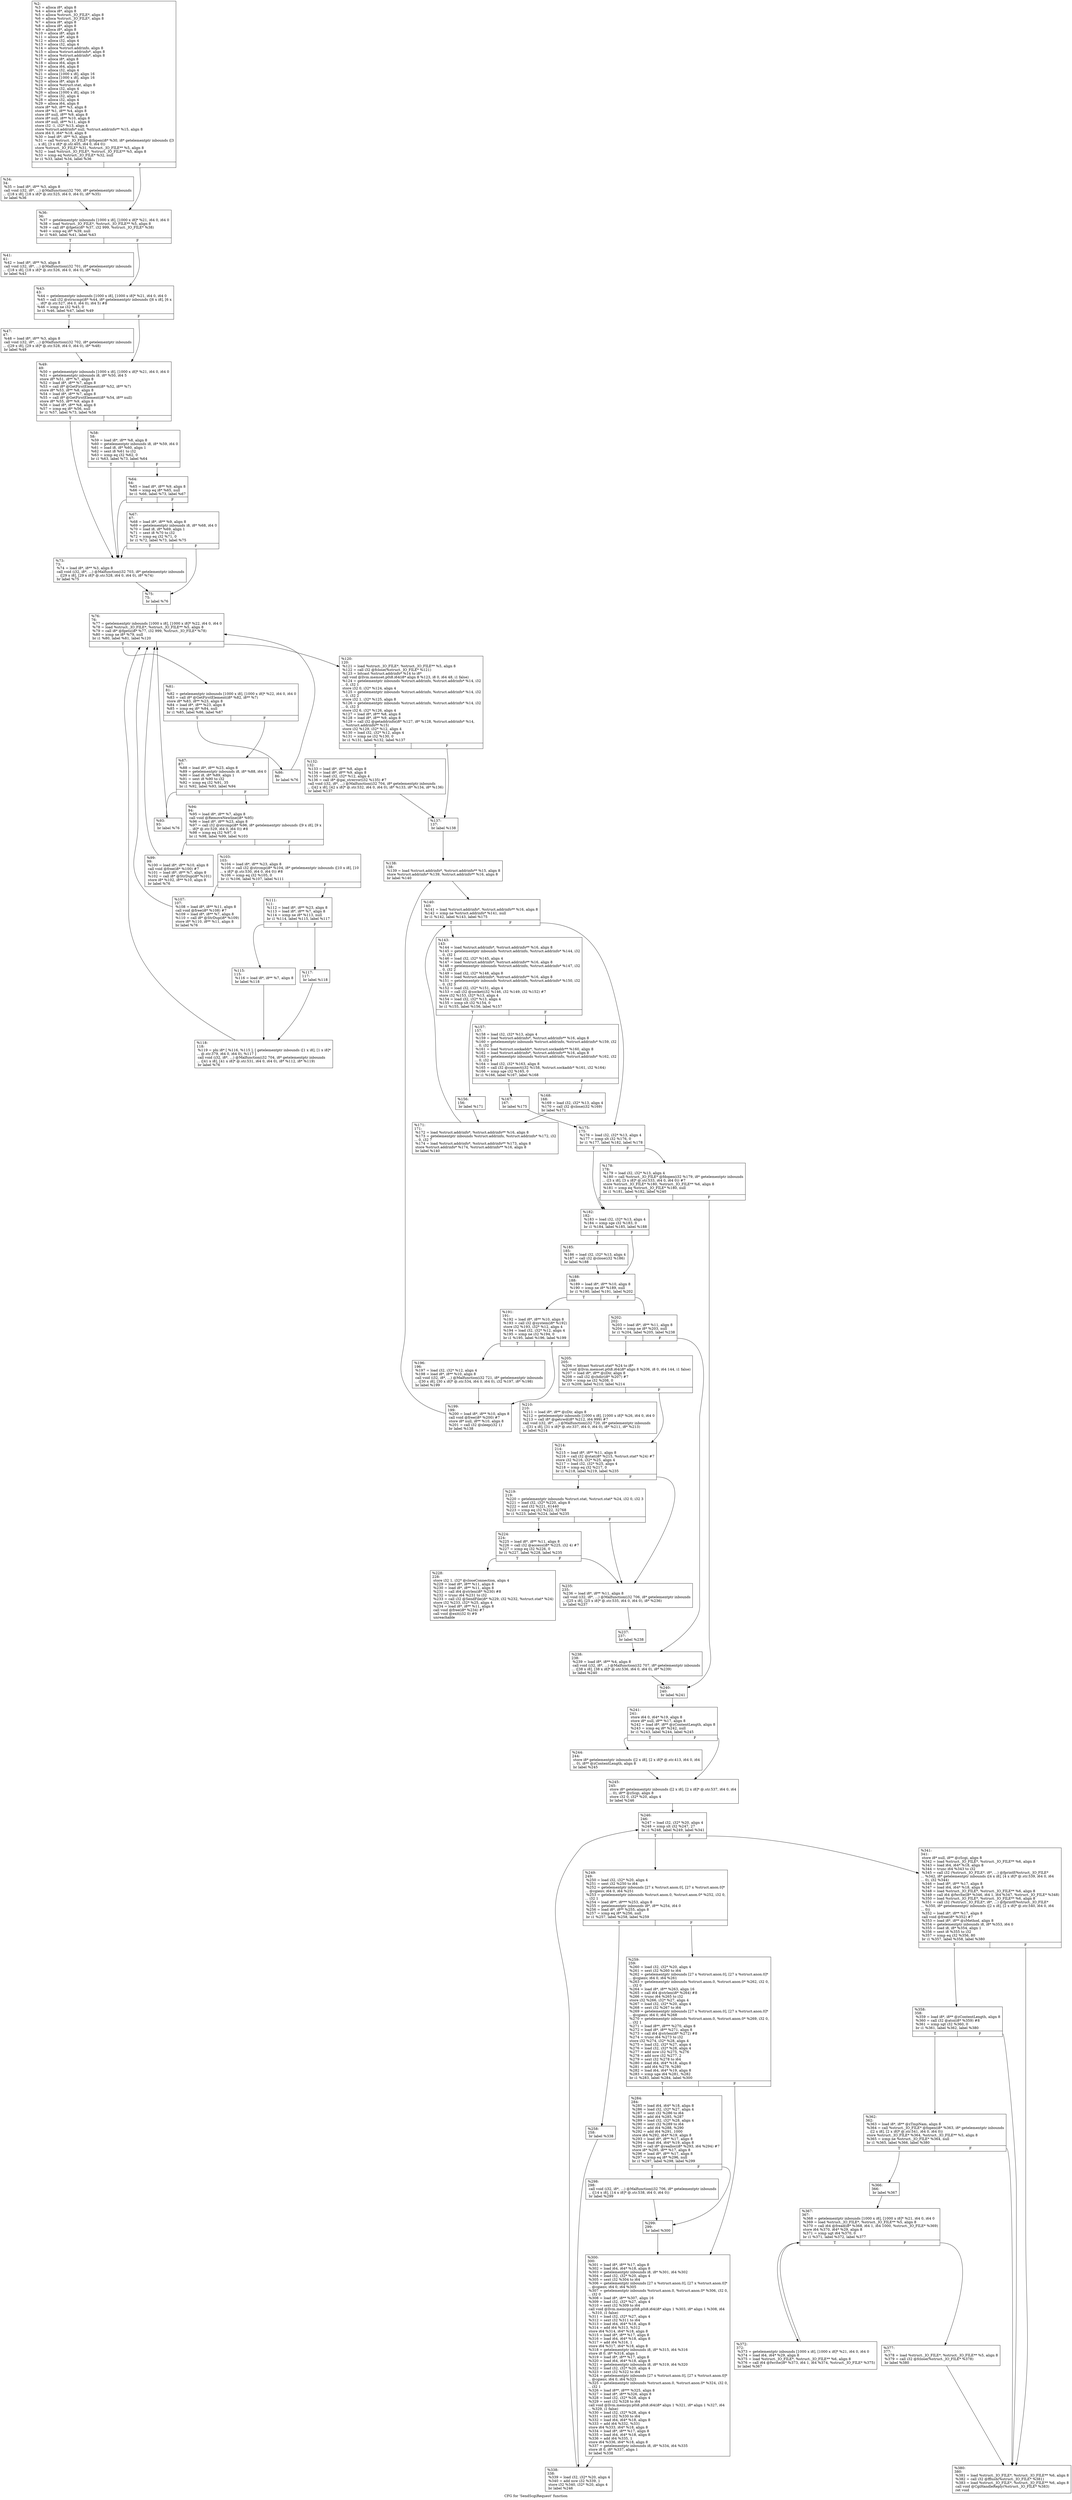 digraph "CFG for 'SendScgiRequest' function" {
	label="CFG for 'SendScgiRequest' function";

	Node0x1702400 [shape=record,label="{%2:\l  %3 = alloca i8*, align 8\l  %4 = alloca i8*, align 8\l  %5 = alloca %struct._IO_FILE*, align 8\l  %6 = alloca %struct._IO_FILE*, align 8\l  %7 = alloca i8*, align 8\l  %8 = alloca i8*, align 8\l  %9 = alloca i8*, align 8\l  %10 = alloca i8*, align 8\l  %11 = alloca i8*, align 8\l  %12 = alloca i32, align 4\l  %13 = alloca i32, align 4\l  %14 = alloca %struct.addrinfo, align 8\l  %15 = alloca %struct.addrinfo*, align 8\l  %16 = alloca %struct.addrinfo*, align 8\l  %17 = alloca i8*, align 8\l  %18 = alloca i64, align 8\l  %19 = alloca i64, align 8\l  %20 = alloca i32, align 4\l  %21 = alloca [1000 x i8], align 16\l  %22 = alloca [1000 x i8], align 16\l  %23 = alloca i8*, align 8\l  %24 = alloca %struct.stat, align 8\l  %25 = alloca i32, align 4\l  %26 = alloca [1000 x i8], align 16\l  %27 = alloca i32, align 4\l  %28 = alloca i32, align 4\l  %29 = alloca i64, align 8\l  store i8* %0, i8** %3, align 8\l  store i8* %1, i8** %4, align 8\l  store i8* null, i8** %9, align 8\l  store i8* null, i8** %10, align 8\l  store i8* null, i8** %11, align 8\l  store i32 -1, i32* %13, align 4\l  store %struct.addrinfo* null, %struct.addrinfo** %15, align 8\l  store i64 0, i64* %18, align 8\l  %30 = load i8*, i8** %3, align 8\l  %31 = call %struct._IO_FILE* @fopen(i8* %30, i8* getelementptr inbounds ([3\l... x i8], [3 x i8]* @.str.405, i64 0, i64 0))\l  store %struct._IO_FILE* %31, %struct._IO_FILE** %5, align 8\l  %32 = load %struct._IO_FILE*, %struct._IO_FILE** %5, align 8\l  %33 = icmp eq %struct._IO_FILE* %32, null\l  br i1 %33, label %34, label %36\l|{<s0>T|<s1>F}}"];
	Node0x1702400:s0 -> Node0x1708fc0;
	Node0x1702400:s1 -> Node0x1709010;
	Node0x1708fc0 [shape=record,label="{%34:\l34:                                               \l  %35 = load i8*, i8** %3, align 8\l  call void (i32, i8*, ...) @Malfunction(i32 700, i8* getelementptr inbounds\l... ([18 x i8], [18 x i8]* @.str.525, i64 0, i64 0), i8* %35)\l  br label %36\l}"];
	Node0x1708fc0 -> Node0x1709010;
	Node0x1709010 [shape=record,label="{%36:\l36:                                               \l  %37 = getelementptr inbounds [1000 x i8], [1000 x i8]* %21, i64 0, i64 0\l  %38 = load %struct._IO_FILE*, %struct._IO_FILE** %5, align 8\l  %39 = call i8* @fgets(i8* %37, i32 999, %struct._IO_FILE* %38)\l  %40 = icmp eq i8* %39, null\l  br i1 %40, label %41, label %43\l|{<s0>T|<s1>F}}"];
	Node0x1709010:s0 -> Node0x1709570;
	Node0x1709010:s1 -> Node0x17095c0;
	Node0x1709570 [shape=record,label="{%41:\l41:                                               \l  %42 = load i8*, i8** %3, align 8\l  call void (i32, i8*, ...) @Malfunction(i32 701, i8* getelementptr inbounds\l... ([18 x i8], [18 x i8]* @.str.526, i64 0, i64 0), i8* %42)\l  br label %43\l}"];
	Node0x1709570 -> Node0x17095c0;
	Node0x17095c0 [shape=record,label="{%43:\l43:                                               \l  %44 = getelementptr inbounds [1000 x i8], [1000 x i8]* %21, i64 0, i64 0\l  %45 = call i32 @strncmp(i8* %44, i8* getelementptr inbounds ([6 x i8], [6 x\l... i8]* @.str.527, i64 0, i64 0), i64 5) #8\l  %46 = icmp ne i32 %45, 0\l  br i1 %46, label %47, label %49\l|{<s0>T|<s1>F}}"];
	Node0x17095c0:s0 -> Node0x1709bc0;
	Node0x17095c0:s1 -> Node0x1709c10;
	Node0x1709bc0 [shape=record,label="{%47:\l47:                                               \l  %48 = load i8*, i8** %3, align 8\l  call void (i32, i8*, ...) @Malfunction(i32 702, i8* getelementptr inbounds\l... ([29 x i8], [29 x i8]* @.str.528, i64 0, i64 0), i8* %48)\l  br label %49\l}"];
	Node0x1709bc0 -> Node0x1709c10;
	Node0x1709c10 [shape=record,label="{%49:\l49:                                               \l  %50 = getelementptr inbounds [1000 x i8], [1000 x i8]* %21, i64 0, i64 0\l  %51 = getelementptr inbounds i8, i8* %50, i64 5\l  store i8* %51, i8** %7, align 8\l  %52 = load i8*, i8** %7, align 8\l  %53 = call i8* @GetFirstElement(i8* %52, i8** %7)\l  store i8* %53, i8** %8, align 8\l  %54 = load i8*, i8** %7, align 8\l  %55 = call i8* @GetFirstElement(i8* %54, i8** null)\l  store i8* %55, i8** %9, align 8\l  %56 = load i8*, i8** %8, align 8\l  %57 = icmp eq i8* %56, null\l  br i1 %57, label %73, label %58\l|{<s0>T|<s1>F}}"];
	Node0x1709c10:s0 -> Node0x170a570;
	Node0x1709c10:s1 -> Node0x170a5c0;
	Node0x170a5c0 [shape=record,label="{%58:\l58:                                               \l  %59 = load i8*, i8** %8, align 8\l  %60 = getelementptr inbounds i8, i8* %59, i64 0\l  %61 = load i8, i8* %60, align 1\l  %62 = sext i8 %61 to i32\l  %63 = icmp eq i32 %62, 0\l  br i1 %63, label %73, label %64\l|{<s0>T|<s1>F}}"];
	Node0x170a5c0:s0 -> Node0x170a570;
	Node0x170a5c0:s1 -> Node0x170a8b0;
	Node0x170a8b0 [shape=record,label="{%64:\l64:                                               \l  %65 = load i8*, i8** %9, align 8\l  %66 = icmp eq i8* %65, null\l  br i1 %66, label %73, label %67\l|{<s0>T|<s1>F}}"];
	Node0x170a8b0:s0 -> Node0x170a570;
	Node0x170a8b0:s1 -> Node0x170aa60;
	Node0x170aa60 [shape=record,label="{%67:\l67:                                               \l  %68 = load i8*, i8** %9, align 8\l  %69 = getelementptr inbounds i8, i8* %68, i64 0\l  %70 = load i8, i8* %69, align 1\l  %71 = sext i8 %70 to i32\l  %72 = icmp eq i32 %71, 0\l  br i1 %72, label %73, label %75\l|{<s0>T|<s1>F}}"];
	Node0x170aa60:s0 -> Node0x170a570;
	Node0x170aa60:s1 -> Node0x170ad50;
	Node0x170a570 [shape=record,label="{%73:\l73:                                               \l  %74 = load i8*, i8** %3, align 8\l  call void (i32, i8*, ...) @Malfunction(i32 703, i8* getelementptr inbounds\l... ([29 x i8], [29 x i8]* @.str.528, i64 0, i64 0), i8* %74)\l  br label %75\l}"];
	Node0x170a570 -> Node0x170ad50;
	Node0x170ad50 [shape=record,label="{%75:\l75:                                               \l  br label %76\l}"];
	Node0x170ad50 -> Node0x170aff0;
	Node0x170aff0 [shape=record,label="{%76:\l76:                                               \l  %77 = getelementptr inbounds [1000 x i8], [1000 x i8]* %22, i64 0, i64 0\l  %78 = load %struct._IO_FILE*, %struct._IO_FILE** %5, align 8\l  %79 = call i8* @fgets(i8* %77, i32 999, %struct._IO_FILE* %78)\l  %80 = icmp ne i8* %79, null\l  br i1 %80, label %81, label %120\l|{<s0>T|<s1>F}}"];
	Node0x170aff0:s0 -> Node0x170b340;
	Node0x170aff0:s1 -> Node0x170b390;
	Node0x170b340 [shape=record,label="{%81:\l81:                                               \l  %82 = getelementptr inbounds [1000 x i8], [1000 x i8]* %22, i64 0, i64 0\l  %83 = call i8* @GetFirstElement(i8* %82, i8** %7)\l  store i8* %83, i8** %23, align 8\l  %84 = load i8*, i8** %23, align 8\l  %85 = icmp eq i8* %84, null\l  br i1 %85, label %86, label %87\l|{<s0>T|<s1>F}}"];
	Node0x170b340:s0 -> Node0x170b750;
	Node0x170b340:s1 -> Node0x170b7a0;
	Node0x170b750 [shape=record,label="{%86:\l86:                                               \l  br label %76\l}"];
	Node0x170b750 -> Node0x170aff0;
	Node0x170b7a0 [shape=record,label="{%87:\l87:                                               \l  %88 = load i8*, i8** %23, align 8\l  %89 = getelementptr inbounds i8, i8* %88, i64 0\l  %90 = load i8, i8* %89, align 1\l  %91 = sext i8 %90 to i32\l  %92 = icmp eq i32 %91, 35\l  br i1 %92, label %93, label %94\l|{<s0>T|<s1>F}}"];
	Node0x170b7a0:s0 -> Node0x170baf0;
	Node0x170b7a0:s1 -> Node0x170bb40;
	Node0x170baf0 [shape=record,label="{%93:\l93:                                               \l  br label %76\l}"];
	Node0x170baf0 -> Node0x170aff0;
	Node0x170bb40 [shape=record,label="{%94:\l94:                                               \l  %95 = load i8*, i8** %7, align 8\l  call void @RemoveNewline(i8* %95)\l  %96 = load i8*, i8** %23, align 8\l  %97 = call i32 @strcmp(i8* %96, i8* getelementptr inbounds ([9 x i8], [9 x\l... i8]* @.str.529, i64 0, i64 0)) #8\l  %98 = icmp eq i32 %97, 0\l  br i1 %98, label %99, label %103\l|{<s0>T|<s1>F}}"];
	Node0x170bb40:s0 -> Node0x170c010;
	Node0x170bb40:s1 -> Node0x170c060;
	Node0x170c010 [shape=record,label="{%99:\l99:                                               \l  %100 = load i8*, i8** %10, align 8\l  call void @free(i8* %100) #7\l  %101 = load i8*, i8** %7, align 8\l  %102 = call i8* @StrDup(i8* %101)\l  store i8* %102, i8** %10, align 8\l  br label %76\l}"];
	Node0x170c010 -> Node0x170aff0;
	Node0x170c060 [shape=record,label="{%103:\l103:                                              \l  %104 = load i8*, i8** %23, align 8\l  %105 = call i32 @strcmp(i8* %104, i8* getelementptr inbounds ([10 x i8], [10\l... x i8]* @.str.530, i64 0, i64 0)) #8\l  %106 = icmp eq i32 %105, 0\l  br i1 %106, label %107, label %111\l|{<s0>T|<s1>F}}"];
	Node0x170c060:s0 -> Node0x170c700;
	Node0x170c060:s1 -> Node0x170c750;
	Node0x170c700 [shape=record,label="{%107:\l107:                                              \l  %108 = load i8*, i8** %11, align 8\l  call void @free(i8* %108) #7\l  %109 = load i8*, i8** %7, align 8\l  %110 = call i8* @StrDup(i8* %109)\l  store i8* %110, i8** %11, align 8\l  br label %76\l}"];
	Node0x170c700 -> Node0x170aff0;
	Node0x170c750 [shape=record,label="{%111:\l111:                                              \l  %112 = load i8*, i8** %23, align 8\l  %113 = load i8*, i8** %7, align 8\l  %114 = icmp ne i8* %113, null\l  br i1 %114, label %115, label %117\l|{<s0>T|<s1>F}}"];
	Node0x170c750:s0 -> Node0x170cca0;
	Node0x170c750:s1 -> Node0x170ccf0;
	Node0x170cca0 [shape=record,label="{%115:\l115:                                              \l  %116 = load i8*, i8** %7, align 8\l  br label %118\l}"];
	Node0x170cca0 -> Node0x170ce30;
	Node0x170ccf0 [shape=record,label="{%117:\l117:                                              \l  br label %118\l}"];
	Node0x170ccf0 -> Node0x170ce30;
	Node0x170ce30 [shape=record,label="{%118:\l118:                                              \l  %119 = phi i8* [ %116, %115 ], [ getelementptr inbounds ([1 x i8], [1 x i8]*\l... @.str.379, i64 0, i64 0), %117 ]\l  call void (i32, i8*, ...) @Malfunction(i32 704, i8* getelementptr inbounds\l... ([41 x i8], [41 x i8]* @.str.531, i64 0, i64 0), i8* %112, i8* %119)\l  br label %76\l}"];
	Node0x170ce30 -> Node0x170aff0;
	Node0x170b390 [shape=record,label="{%120:\l120:                                              \l  %121 = load %struct._IO_FILE*, %struct._IO_FILE** %5, align 8\l  %122 = call i32 @fclose(%struct._IO_FILE* %121)\l  %123 = bitcast %struct.addrinfo* %14 to i8*\l  call void @llvm.memset.p0i8.i64(i8* align 8 %123, i8 0, i64 48, i1 false)\l  %124 = getelementptr inbounds %struct.addrinfo, %struct.addrinfo* %14, i32\l... 0, i32 1\l  store i32 0, i32* %124, align 4\l  %125 = getelementptr inbounds %struct.addrinfo, %struct.addrinfo* %14, i32\l... 0, i32 2\l  store i32 1, i32* %125, align 8\l  %126 = getelementptr inbounds %struct.addrinfo, %struct.addrinfo* %14, i32\l... 0, i32 3\l  store i32 6, i32* %126, align 4\l  %127 = load i8*, i8** %8, align 8\l  %128 = load i8*, i8** %9, align 8\l  %129 = call i32 @getaddrinfo(i8* %127, i8* %128, %struct.addrinfo* %14,\l... %struct.addrinfo** %15)\l  store i32 %129, i32* %12, align 4\l  %130 = load i32, i32* %12, align 4\l  %131 = icmp ne i32 %130, 0\l  br i1 %131, label %132, label %137\l|{<s0>T|<s1>F}}"];
	Node0x170b390:s0 -> Node0x170e6d0;
	Node0x170b390:s1 -> Node0x170e720;
	Node0x170e6d0 [shape=record,label="{%132:\l132:                                              \l  %133 = load i8*, i8** %8, align 8\l  %134 = load i8*, i8** %9, align 8\l  %135 = load i32, i32* %12, align 4\l  %136 = call i8* @gai_strerror(i32 %135) #7\l  call void (i32, i8*, ...) @Malfunction(i32 704, i8* getelementptr inbounds\l... ([42 x i8], [42 x i8]* @.str.532, i64 0, i64 0), i8* %133, i8* %134, i8* %136)\l  br label %137\l}"];
	Node0x170e6d0 -> Node0x170e720;
	Node0x170e720 [shape=record,label="{%137:\l137:                                              \l  br label %138\l}"];
	Node0x170e720 -> Node0x170ec70;
	Node0x170ec70 [shape=record,label="{%138:\l138:                                              \l  %139 = load %struct.addrinfo*, %struct.addrinfo** %15, align 8\l  store %struct.addrinfo* %139, %struct.addrinfo** %16, align 8\l  br label %140\l}"];
	Node0x170ec70 -> Node0x170ee00;
	Node0x170ee00 [shape=record,label="{%140:\l140:                                              \l  %141 = load %struct.addrinfo*, %struct.addrinfo** %16, align 8\l  %142 = icmp ne %struct.addrinfo* %141, null\l  br i1 %142, label %143, label %175\l|{<s0>T|<s1>F}}"];
	Node0x170ee00:s0 -> Node0x170ef80;
	Node0x170ee00:s1 -> Node0x170efd0;
	Node0x170ef80 [shape=record,label="{%143:\l143:                                              \l  %144 = load %struct.addrinfo*, %struct.addrinfo** %16, align 8\l  %145 = getelementptr inbounds %struct.addrinfo, %struct.addrinfo* %144, i32\l... 0, i32 1\l  %146 = load i32, i32* %145, align 4\l  %147 = load %struct.addrinfo*, %struct.addrinfo** %16, align 8\l  %148 = getelementptr inbounds %struct.addrinfo, %struct.addrinfo* %147, i32\l... 0, i32 2\l  %149 = load i32, i32* %148, align 8\l  %150 = load %struct.addrinfo*, %struct.addrinfo** %16, align 8\l  %151 = getelementptr inbounds %struct.addrinfo, %struct.addrinfo* %150, i32\l... 0, i32 3\l  %152 = load i32, i32* %151, align 4\l  %153 = call i32 @socket(i32 %146, i32 %149, i32 %152) #7\l  store i32 %153, i32* %13, align 4\l  %154 = load i32, i32* %13, align 4\l  %155 = icmp slt i32 %154, 0\l  br i1 %155, label %156, label %157\l|{<s0>T|<s1>F}}"];
	Node0x170ef80:s0 -> Node0x170f880;
	Node0x170ef80:s1 -> Node0x170f8d0;
	Node0x170f880 [shape=record,label="{%156:\l156:                                              \l  br label %171\l}"];
	Node0x170f880 -> Node0x170f9b0;
	Node0x170f8d0 [shape=record,label="{%157:\l157:                                              \l  %158 = load i32, i32* %13, align 4\l  %159 = load %struct.addrinfo*, %struct.addrinfo** %16, align 8\l  %160 = getelementptr inbounds %struct.addrinfo, %struct.addrinfo* %159, i32\l... 0, i32 5\l  %161 = load %struct.sockaddr*, %struct.sockaddr** %160, align 8\l  %162 = load %struct.addrinfo*, %struct.addrinfo** %16, align 8\l  %163 = getelementptr inbounds %struct.addrinfo, %struct.addrinfo* %162, i32\l... 0, i32 4\l  %164 = load i32, i32* %163, align 8\l  %165 = call i32 @connect(i32 %158, %struct.sockaddr* %161, i32 %164)\l  %166 = icmp sge i32 %165, 0\l  br i1 %166, label %167, label %168\l|{<s0>T|<s1>F}}"];
	Node0x170f8d0:s0 -> Node0x1710030;
	Node0x170f8d0:s1 -> Node0x1710080;
	Node0x1710030 [shape=record,label="{%167:\l167:                                              \l  br label %175\l}"];
	Node0x1710030 -> Node0x170efd0;
	Node0x1710080 [shape=record,label="{%168:\l168:                                              \l  %169 = load i32, i32* %13, align 4\l  %170 = call i32 @close(i32 %169)\l  br label %171\l}"];
	Node0x1710080 -> Node0x170f9b0;
	Node0x170f9b0 [shape=record,label="{%171:\l171:                                              \l  %172 = load %struct.addrinfo*, %struct.addrinfo** %16, align 8\l  %173 = getelementptr inbounds %struct.addrinfo, %struct.addrinfo* %172, i32\l... 0, i32 7\l  %174 = load %struct.addrinfo*, %struct.addrinfo** %173, align 8\l  store %struct.addrinfo* %174, %struct.addrinfo** %16, align 8\l  br label %140\l}"];
	Node0x170f9b0 -> Node0x170ee00;
	Node0x170efd0 [shape=record,label="{%175:\l175:                                              \l  %176 = load i32, i32* %13, align 4\l  %177 = icmp slt i32 %176, 0\l  br i1 %177, label %182, label %178\l|{<s0>T|<s1>F}}"];
	Node0x170efd0:s0 -> Node0x1710660;
	Node0x170efd0:s1 -> Node0x17106b0;
	Node0x17106b0 [shape=record,label="{%178:\l178:                                              \l  %179 = load i32, i32* %13, align 4\l  %180 = call %struct._IO_FILE* @fdopen(i32 %179, i8* getelementptr inbounds\l... ([3 x i8], [3 x i8]* @.str.533, i64 0, i64 0)) #7\l  store %struct._IO_FILE* %180, %struct._IO_FILE** %6, align 8\l  %181 = icmp eq %struct._IO_FILE* %180, null\l  br i1 %181, label %182, label %240\l|{<s0>T|<s1>F}}"];
	Node0x17106b0:s0 -> Node0x1710660;
	Node0x17106b0:s1 -> Node0x1710a90;
	Node0x1710660 [shape=record,label="{%182:\l182:                                              \l  %183 = load i32, i32* %13, align 4\l  %184 = icmp sge i32 %183, 0\l  br i1 %184, label %185, label %188\l|{<s0>T|<s1>F}}"];
	Node0x1710660:s0 -> Node0x1710c40;
	Node0x1710660:s1 -> Node0x1710c90;
	Node0x1710c40 [shape=record,label="{%185:\l185:                                              \l  %186 = load i32, i32* %13, align 4\l  %187 = call i32 @close(i32 %186)\l  br label %188\l}"];
	Node0x1710c40 -> Node0x1710c90;
	Node0x1710c90 [shape=record,label="{%188:\l188:                                              \l  %189 = load i8*, i8** %10, align 8\l  %190 = icmp ne i8* %189, null\l  br i1 %190, label %191, label %202\l|{<s0>T|<s1>F}}"];
	Node0x1710c90:s0 -> Node0x1710fd0;
	Node0x1710c90:s1 -> Node0x1711020;
	Node0x1710fd0 [shape=record,label="{%191:\l191:                                              \l  %192 = load i8*, i8** %10, align 8\l  %193 = call i32 @system(i8* %192)\l  store i32 %193, i32* %12, align 4\l  %194 = load i32, i32* %12, align 4\l  %195 = icmp ne i32 %194, 0\l  br i1 %195, label %196, label %199\l|{<s0>T|<s1>F}}"];
	Node0x1710fd0:s0 -> Node0x17114a0;
	Node0x1710fd0:s1 -> Node0x17114f0;
	Node0x17114a0 [shape=record,label="{%196:\l196:                                              \l  %197 = load i32, i32* %12, align 4\l  %198 = load i8*, i8** %10, align 8\l  call void (i32, i8*, ...) @Malfunction(i32 721, i8* getelementptr inbounds\l... ([30 x i8], [30 x i8]* @.str.534, i64 0, i64 0), i32 %197, i8* %198)\l  br label %199\l}"];
	Node0x17114a0 -> Node0x17114f0;
	Node0x17114f0 [shape=record,label="{%199:\l199:                                              \l  %200 = load i8*, i8** %10, align 8\l  call void @free(i8* %200) #7\l  store i8* null, i8** %10, align 8\l  %201 = call i32 @sleep(i32 1)\l  br label %138\l}"];
	Node0x17114f0 -> Node0x170ec70;
	Node0x1711020 [shape=record,label="{%202:\l202:                                              \l  %203 = load i8*, i8** %11, align 8\l  %204 = icmp ne i8* %203, null\l  br i1 %204, label %205, label %238\l|{<s0>T|<s1>F}}"];
	Node0x1711020:s0 -> Node0x1711db0;
	Node0x1711020:s1 -> Node0x1711e00;
	Node0x1711db0 [shape=record,label="{%205:\l205:                                              \l  %206 = bitcast %struct.stat* %24 to i8*\l  call void @llvm.memset.p0i8.i64(i8* align 8 %206, i8 0, i64 144, i1 false)\l  %207 = load i8*, i8** @zDir, align 8\l  %208 = call i32 @chdir(i8* %207) #7\l  %209 = icmp ne i32 %208, 0\l  br i1 %209, label %210, label %214\l|{<s0>T|<s1>F}}"];
	Node0x1711db0:s0 -> Node0x17122a0;
	Node0x1711db0:s1 -> Node0x17122f0;
	Node0x17122a0 [shape=record,label="{%210:\l210:                                              \l  %211 = load i8*, i8** @zDir, align 8\l  %212 = getelementptr inbounds [1000 x i8], [1000 x i8]* %26, i64 0, i64 0\l  %213 = call i8* @getcwd(i8* %212, i64 999) #7\l  call void (i32, i8*, ...) @Malfunction(i32 720, i8* getelementptr inbounds\l... ([31 x i8], [31 x i8]* @.str.337, i64 0, i64 0), i8* %211, i8* %213)\l  br label %214\l}"];
	Node0x17122a0 -> Node0x17122f0;
	Node0x17122f0 [shape=record,label="{%214:\l214:                                              \l  %215 = load i8*, i8** %11, align 8\l  %216 = call i32 @stat(i8* %215, %struct.stat* %24) #7\l  store i32 %216, i32* %25, align 4\l  %217 = load i32, i32* %25, align 4\l  %218 = icmp eq i32 %217, 0\l  br i1 %218, label %219, label %235\l|{<s0>T|<s1>F}}"];
	Node0x17122f0:s0 -> Node0x1712a40;
	Node0x17122f0:s1 -> Node0x1712a90;
	Node0x1712a40 [shape=record,label="{%219:\l219:                                              \l  %220 = getelementptr inbounds %struct.stat, %struct.stat* %24, i32 0, i32 3\l  %221 = load i32, i32* %220, align 8\l  %222 = and i32 %221, 61440\l  %223 = icmp eq i32 %222, 32768\l  br i1 %223, label %224, label %235\l|{<s0>T|<s1>F}}"];
	Node0x1712a40:s0 -> Node0x1712d50;
	Node0x1712a40:s1 -> Node0x1712a90;
	Node0x1712d50 [shape=record,label="{%224:\l224:                                              \l  %225 = load i8*, i8** %11, align 8\l  %226 = call i32 @access(i8* %225, i32 4) #7\l  %227 = icmp eq i32 %226, 0\l  br i1 %227, label %228, label %235\l|{<s0>T|<s1>F}}"];
	Node0x1712d50:s0 -> Node0x1713010;
	Node0x1712d50:s1 -> Node0x1712a90;
	Node0x1713010 [shape=record,label="{%228:\l228:                                              \l  store i32 1, i32* @closeConnection, align 4\l  %229 = load i8*, i8** %11, align 8\l  %230 = load i8*, i8** %11, align 8\l  %231 = call i64 @strlen(i8* %230) #8\l  %232 = trunc i64 %231 to i32\l  %233 = call i32 @SendFile(i8* %229, i32 %232, %struct.stat* %24)\l  store i32 %233, i32* %25, align 4\l  %234 = load i8*, i8** %11, align 8\l  call void @free(i8* %234) #7\l  call void @exit(i32 0) #9\l  unreachable\l}"];
	Node0x1712a90 [shape=record,label="{%235:\l235:                                              \l  %236 = load i8*, i8** %11, align 8\l  call void (i32, i8*, ...) @Malfunction(i32 706, i8* getelementptr inbounds\l... ([25 x i8], [25 x i8]* @.str.535, i64 0, i64 0), i8* %236)\l  br label %237\l}"];
	Node0x1712a90 -> Node0x1713900;
	Node0x1713900 [shape=record,label="{%237:\l237:                                              \l  br label %238\l}"];
	Node0x1713900 -> Node0x1711e00;
	Node0x1711e00 [shape=record,label="{%238:\l238:                                              \l  %239 = load i8*, i8** %4, align 8\l  call void (i32, i8*, ...) @Malfunction(i32 707, i8* getelementptr inbounds\l... ([38 x i8], [38 x i8]* @.str.536, i64 0, i64 0), i8* %239)\l  br label %240\l}"];
	Node0x1711e00 -> Node0x1710a90;
	Node0x1710a90 [shape=record,label="{%240:\l240:                                              \l  br label %241\l}"];
	Node0x1710a90 -> Node0x1713c80;
	Node0x1713c80 [shape=record,label="{%241:\l241:                                              \l  store i64 0, i64* %19, align 8\l  store i8* null, i8** %17, align 8\l  %242 = load i8*, i8** @zContentLength, align 8\l  %243 = icmp eq i8* %242, null\l  br i1 %243, label %244, label %245\l|{<s0>T|<s1>F}}"];
	Node0x1713c80:s0 -> Node0x1713f00;
	Node0x1713c80:s1 -> Node0x1713f50;
	Node0x1713f00 [shape=record,label="{%244:\l244:                                              \l  store i8* getelementptr inbounds ([2 x i8], [2 x i8]* @.str.413, i64 0, i64\l... 0), i8** @zContentLength, align 8\l  br label %245\l}"];
	Node0x1713f00 -> Node0x1713f50;
	Node0x1713f50 [shape=record,label="{%245:\l245:                                              \l  store i8* getelementptr inbounds ([2 x i8], [2 x i8]* @.str.537, i64 0, i64\l... 0), i8** @zScgi, align 8\l  store i32 0, i32* %20, align 4\l  br label %246\l}"];
	Node0x1713f50 -> Node0x1714310;
	Node0x1714310 [shape=record,label="{%246:\l246:                                              \l  %247 = load i32, i32* %20, align 4\l  %248 = icmp slt i32 %247, 27\l  br i1 %248, label %249, label %341\l|{<s0>T|<s1>F}}"];
	Node0x1714310:s0 -> Node0x1714490;
	Node0x1714310:s1 -> Node0x17144e0;
	Node0x1714490 [shape=record,label="{%249:\l249:                                              \l  %250 = load i32, i32* %20, align 4\l  %251 = sext i32 %250 to i64\l  %252 = getelementptr inbounds [27 x %struct.anon.0], [27 x %struct.anon.0]*\l... @cgienv, i64 0, i64 %251\l  %253 = getelementptr inbounds %struct.anon.0, %struct.anon.0* %252, i32 0,\l... i32 1\l  %254 = load i8**, i8*** %253, align 8\l  %255 = getelementptr inbounds i8*, i8** %254, i64 0\l  %256 = load i8*, i8** %255, align 8\l  %257 = icmp eq i8* %256, null\l  br i1 %257, label %258, label %259\l|{<s0>T|<s1>F}}"];
	Node0x1714490:s0 -> Node0x170db80;
	Node0x1714490:s1 -> Node0x170dbd0;
	Node0x170db80 [shape=record,label="{%258:\l258:                                              \l  br label %338\l}"];
	Node0x170db80 -> Node0x170dcb0;
	Node0x170dbd0 [shape=record,label="{%259:\l259:                                              \l  %260 = load i32, i32* %20, align 4\l  %261 = sext i32 %260 to i64\l  %262 = getelementptr inbounds [27 x %struct.anon.0], [27 x %struct.anon.0]*\l... @cgienv, i64 0, i64 %261\l  %263 = getelementptr inbounds %struct.anon.0, %struct.anon.0* %262, i32 0,\l... i32 0\l  %264 = load i8*, i8** %263, align 16\l  %265 = call i64 @strlen(i8* %264) #8\l  %266 = trunc i64 %265 to i32\l  store i32 %266, i32* %27, align 4\l  %267 = load i32, i32* %20, align 4\l  %268 = sext i32 %267 to i64\l  %269 = getelementptr inbounds [27 x %struct.anon.0], [27 x %struct.anon.0]*\l... @cgienv, i64 0, i64 %268\l  %270 = getelementptr inbounds %struct.anon.0, %struct.anon.0* %269, i32 0,\l... i32 1\l  %271 = load i8**, i8*** %270, align 8\l  %272 = load i8*, i8** %271, align 8\l  %273 = call i64 @strlen(i8* %272) #8\l  %274 = trunc i64 %273 to i32\l  store i32 %274, i32* %28, align 4\l  %275 = load i32, i32* %27, align 4\l  %276 = load i32, i32* %28, align 4\l  %277 = add nsw i32 %275, %276\l  %278 = add nsw i32 %277, 2\l  %279 = sext i32 %278 to i64\l  %280 = load i64, i64* %18, align 8\l  %281 = add i64 %279, %280\l  %282 = load i64, i64* %19, align 8\l  %283 = icmp uge i64 %281, %282\l  br i1 %283, label %284, label %300\l|{<s0>T|<s1>F}}"];
	Node0x170dbd0:s0 -> Node0x1715fe0;
	Node0x170dbd0:s1 -> Node0x1716030;
	Node0x1715fe0 [shape=record,label="{%284:\l284:                                              \l  %285 = load i64, i64* %18, align 8\l  %286 = load i32, i32* %27, align 4\l  %287 = sext i32 %286 to i64\l  %288 = add i64 %285, %287\l  %289 = load i32, i32* %28, align 4\l  %290 = sext i32 %289 to i64\l  %291 = add i64 %288, %290\l  %292 = add i64 %291, 1000\l  store i64 %292, i64* %19, align 8\l  %293 = load i8*, i8** %17, align 8\l  %294 = load i64, i64* %19, align 8\l  %295 = call i8* @realloc(i8* %293, i64 %294) #7\l  store i8* %295, i8** %17, align 8\l  %296 = load i8*, i8** %17, align 8\l  %297 = icmp eq i8* %296, null\l  br i1 %297, label %298, label %299\l|{<s0>T|<s1>F}}"];
	Node0x1715fe0:s0 -> Node0x1716840;
	Node0x1715fe0:s1 -> Node0x1716890;
	Node0x1716840 [shape=record,label="{%298:\l298:                                              \l  call void (i32, i8*, ...) @Malfunction(i32 706, i8* getelementptr inbounds\l... ([14 x i8], [14 x i8]* @.str.538, i64 0, i64 0))\l  br label %299\l}"];
	Node0x1716840 -> Node0x1716890;
	Node0x1716890 [shape=record,label="{%299:\l299:                                              \l  br label %300\l}"];
	Node0x1716890 -> Node0x1716030;
	Node0x1716030 [shape=record,label="{%300:\l300:                                              \l  %301 = load i8*, i8** %17, align 8\l  %302 = load i64, i64* %18, align 8\l  %303 = getelementptr inbounds i8, i8* %301, i64 %302\l  %304 = load i32, i32* %20, align 4\l  %305 = sext i32 %304 to i64\l  %306 = getelementptr inbounds [27 x %struct.anon.0], [27 x %struct.anon.0]*\l... @cgienv, i64 0, i64 %305\l  %307 = getelementptr inbounds %struct.anon.0, %struct.anon.0* %306, i32 0,\l... i32 0\l  %308 = load i8*, i8** %307, align 16\l  %309 = load i32, i32* %27, align 4\l  %310 = sext i32 %309 to i64\l  call void @llvm.memcpy.p0i8.p0i8.i64(i8* align 1 %303, i8* align 1 %308, i64\l... %310, i1 false)\l  %311 = load i32, i32* %27, align 4\l  %312 = sext i32 %311 to i64\l  %313 = load i64, i64* %18, align 8\l  %314 = add i64 %313, %312\l  store i64 %314, i64* %18, align 8\l  %315 = load i8*, i8** %17, align 8\l  %316 = load i64, i64* %18, align 8\l  %317 = add i64 %316, 1\l  store i64 %317, i64* %18, align 8\l  %318 = getelementptr inbounds i8, i8* %315, i64 %316\l  store i8 0, i8* %318, align 1\l  %319 = load i8*, i8** %17, align 8\l  %320 = load i64, i64* %18, align 8\l  %321 = getelementptr inbounds i8, i8* %319, i64 %320\l  %322 = load i32, i32* %20, align 4\l  %323 = sext i32 %322 to i64\l  %324 = getelementptr inbounds [27 x %struct.anon.0], [27 x %struct.anon.0]*\l... @cgienv, i64 0, i64 %323\l  %325 = getelementptr inbounds %struct.anon.0, %struct.anon.0* %324, i32 0,\l... i32 1\l  %326 = load i8**, i8*** %325, align 8\l  %327 = load i8*, i8** %326, align 8\l  %328 = load i32, i32* %28, align 4\l  %329 = sext i32 %328 to i64\l  call void @llvm.memcpy.p0i8.p0i8.i64(i8* align 1 %321, i8* align 1 %327, i64\l... %329, i1 false)\l  %330 = load i32, i32* %28, align 4\l  %331 = sext i32 %330 to i64\l  %332 = load i64, i64* %18, align 8\l  %333 = add i64 %332, %331\l  store i64 %333, i64* %18, align 8\l  %334 = load i8*, i8** %17, align 8\l  %335 = load i64, i64* %18, align 8\l  %336 = add i64 %335, 1\l  store i64 %336, i64* %18, align 8\l  %337 = getelementptr inbounds i8, i8* %334, i64 %335\l  store i8 0, i8* %337, align 1\l  br label %338\l}"];
	Node0x1716030 -> Node0x170dcb0;
	Node0x170dcb0 [shape=record,label="{%338:\l338:                                              \l  %339 = load i32, i32* %20, align 4\l  %340 = add nsw i32 %339, 1\l  store i32 %340, i32* %20, align 4\l  br label %246\l}"];
	Node0x170dcb0 -> Node0x1714310;
	Node0x17144e0 [shape=record,label="{%341:\l341:                                              \l  store i8* null, i8** @zScgi, align 8\l  %342 = load %struct._IO_FILE*, %struct._IO_FILE** %6, align 8\l  %343 = load i64, i64* %18, align 8\l  %344 = trunc i64 %343 to i32\l  %345 = call i32 (%struct._IO_FILE*, i8*, ...) @fprintf(%struct._IO_FILE*\l... %342, i8* getelementptr inbounds ([4 x i8], [4 x i8]* @.str.539, i64 0, i64\l... 0), i32 %344)\l  %346 = load i8*, i8** %17, align 8\l  %347 = load i64, i64* %18, align 8\l  %348 = load %struct._IO_FILE*, %struct._IO_FILE** %6, align 8\l  %349 = call i64 @fwrite(i8* %346, i64 1, i64 %347, %struct._IO_FILE* %348)\l  %350 = load %struct._IO_FILE*, %struct._IO_FILE** %6, align 8\l  %351 = call i32 (%struct._IO_FILE*, i8*, ...) @fprintf(%struct._IO_FILE*\l... %350, i8* getelementptr inbounds ([2 x i8], [2 x i8]* @.str.540, i64 0, i64\l... 0))\l  %352 = load i8*, i8** %17, align 8\l  call void @free(i8* %352) #7\l  %353 = load i8*, i8** @zMethod, align 8\l  %354 = getelementptr inbounds i8, i8* %353, i64 0\l  %355 = load i8, i8* %354, align 1\l  %356 = sext i8 %355 to i32\l  %357 = icmp eq i32 %356, 80\l  br i1 %357, label %358, label %380\l|{<s0>T|<s1>F}}"];
	Node0x17144e0:s0 -> Node0x1718d70;
	Node0x17144e0:s1 -> Node0x1718dc0;
	Node0x1718d70 [shape=record,label="{%358:\l358:                                              \l  %359 = load i8*, i8** @zContentLength, align 8\l  %360 = call i32 @atoi(i8* %359) #8\l  %361 = icmp sgt i32 %360, 0\l  br i1 %361, label %362, label %380\l|{<s0>T|<s1>F}}"];
	Node0x1718d70:s0 -> Node0x1719060;
	Node0x1718d70:s1 -> Node0x1718dc0;
	Node0x1719060 [shape=record,label="{%362:\l362:                                              \l  %363 = load i8*, i8** @zTmpNam, align 8\l  %364 = call %struct._IO_FILE* @fopen(i8* %363, i8* getelementptr inbounds\l... ([2 x i8], [2 x i8]* @.str.541, i64 0, i64 0))\l  store %struct._IO_FILE* %364, %struct._IO_FILE** %5, align 8\l  %365 = icmp ne %struct._IO_FILE* %364, null\l  br i1 %365, label %366, label %380\l|{<s0>T|<s1>F}}"];
	Node0x1719060:s0 -> Node0x1719420;
	Node0x1719060:s1 -> Node0x1718dc0;
	Node0x1719420 [shape=record,label="{%366:\l366:                                              \l  br label %367\l}"];
	Node0x1719420 -> Node0x1719500;
	Node0x1719500 [shape=record,label="{%367:\l367:                                              \l  %368 = getelementptr inbounds [1000 x i8], [1000 x i8]* %21, i64 0, i64 0\l  %369 = load %struct._IO_FILE*, %struct._IO_FILE** %5, align 8\l  %370 = call i64 @fread(i8* %368, i64 1, i64 1000, %struct._IO_FILE* %369)\l  store i64 %370, i64* %29, align 8\l  %371 = icmp ugt i64 %370, 0\l  br i1 %371, label %372, label %377\l|{<s0>T|<s1>F}}"];
	Node0x1719500:s0 -> Node0x17198c0;
	Node0x1719500:s1 -> Node0x1719910;
	Node0x17198c0 [shape=record,label="{%372:\l372:                                              \l  %373 = getelementptr inbounds [1000 x i8], [1000 x i8]* %21, i64 0, i64 0\l  %374 = load i64, i64* %29, align 8\l  %375 = load %struct._IO_FILE*, %struct._IO_FILE** %6, align 8\l  %376 = call i64 @fwrite(i8* %373, i64 1, i64 %374, %struct._IO_FILE* %375)\l  br label %367\l}"];
	Node0x17198c0 -> Node0x1719500;
	Node0x1719910 [shape=record,label="{%377:\l377:                                              \l  %378 = load %struct._IO_FILE*, %struct._IO_FILE** %5, align 8\l  %379 = call i32 @fclose(%struct._IO_FILE* %378)\l  br label %380\l}"];
	Node0x1719910 -> Node0x1718dc0;
	Node0x1718dc0 [shape=record,label="{%380:\l380:                                              \l  %381 = load %struct._IO_FILE*, %struct._IO_FILE** %6, align 8\l  %382 = call i32 @fflush(%struct._IO_FILE* %381)\l  %383 = load %struct._IO_FILE*, %struct._IO_FILE** %6, align 8\l  call void @CgiHandleReply(%struct._IO_FILE* %383)\l  ret void\l}"];
}
